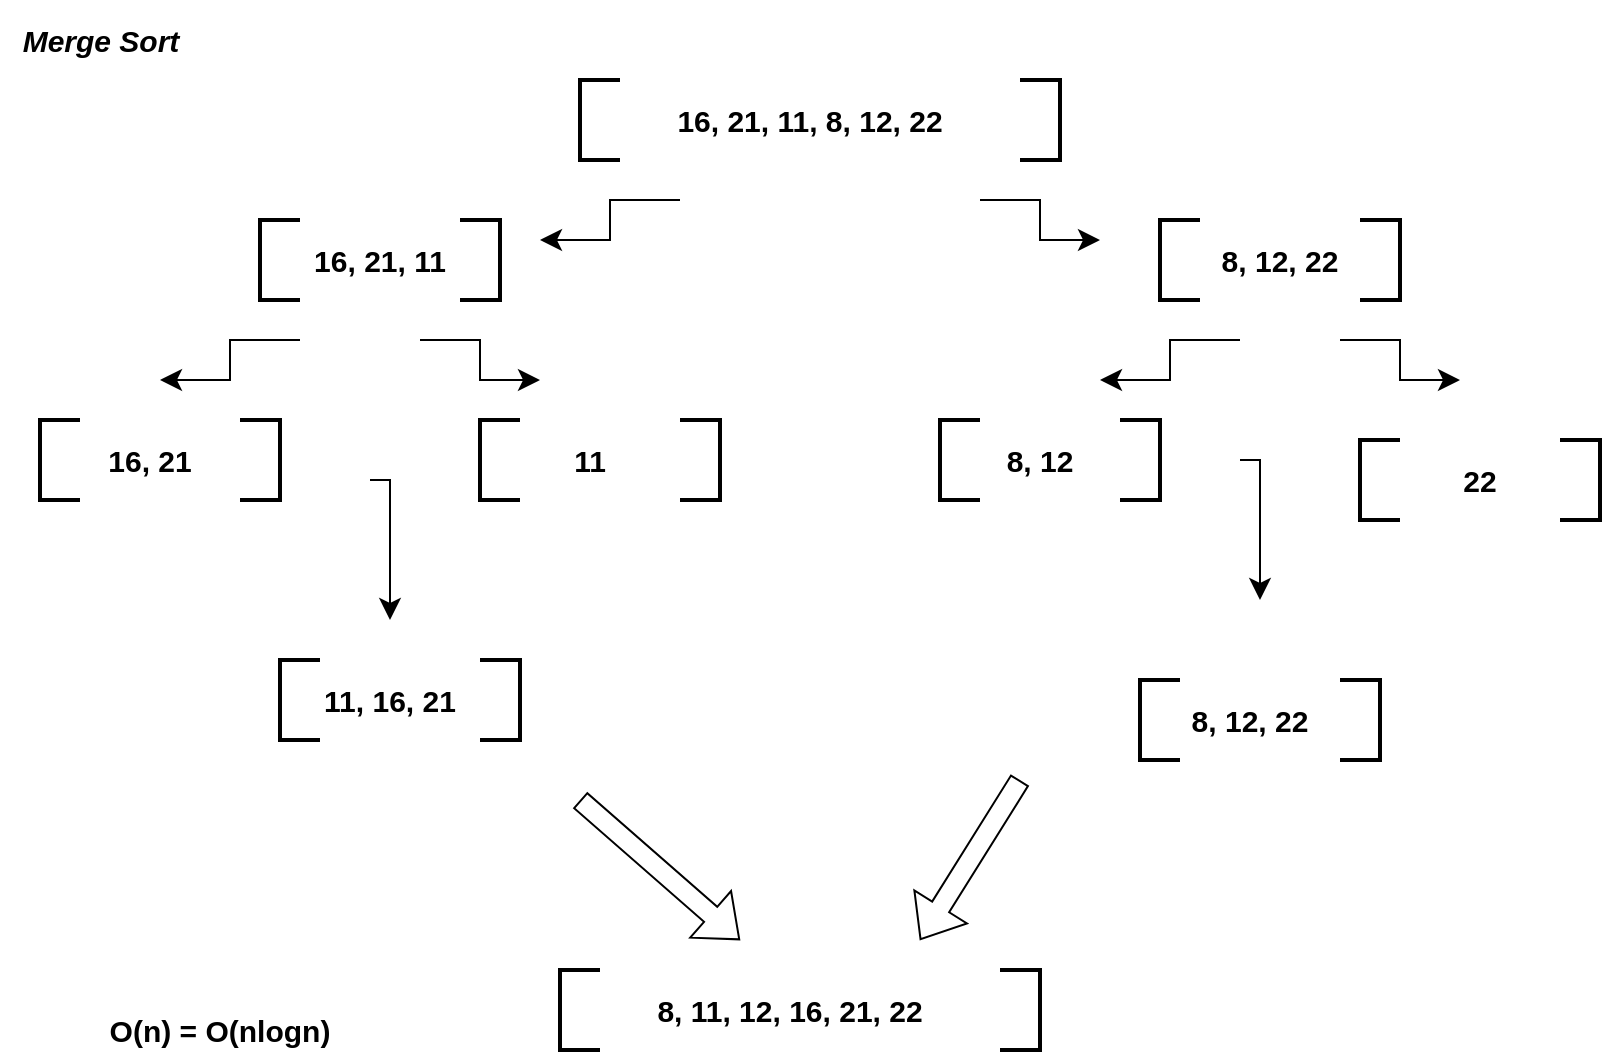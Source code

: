 <mxfile version="20.8.16" type="device"><diagram name="Sayfa -1" id="0NwBNkcAgXDTkqENDWNm"><mxGraphModel dx="1036" dy="606" grid="1" gridSize="10" guides="1" tooltips="1" connect="1" arrows="1" fold="1" page="1" pageScale="1" pageWidth="827" pageHeight="1169" math="0" shadow="0"><root><mxCell id="0"/><mxCell id="1" parent="0"/><mxCell id="YmeoxjmXSTu0Lz4l6qHf-2" value="" style="strokeWidth=2;html=1;shape=mxgraph.flowchart.annotation_1;align=left;pointerEvents=1;" vertex="1" parent="1"><mxGeometry x="300" y="40" width="20" height="40" as="geometry"/></mxCell><mxCell id="YmeoxjmXSTu0Lz4l6qHf-3" value="" style="strokeWidth=2;html=1;shape=mxgraph.flowchart.annotation_1;align=left;pointerEvents=1;direction=west;" vertex="1" parent="1"><mxGeometry x="520" y="40" width="20" height="40" as="geometry"/></mxCell><mxCell id="YmeoxjmXSTu0Lz4l6qHf-4" value="&lt;span style=&quot;font-size: 15px;&quot;&gt;&lt;b&gt;16, 21, 11, 8, 12, 22&lt;/b&gt;&lt;/span&gt;" style="text;html=1;strokeColor=none;fillColor=none;align=center;verticalAlign=middle;whiteSpace=wrap;rounded=0;" vertex="1" parent="1"><mxGeometry x="300" y="35" width="230" height="50" as="geometry"/></mxCell><mxCell id="YmeoxjmXSTu0Lz4l6qHf-8" value="" style="edgeStyle=elbowEdgeStyle;elbow=horizontal;endArrow=classic;html=1;curved=0;rounded=0;endSize=8;startSize=8;fontSize=15;" edge="1" parent="1"><mxGeometry width="50" height="50" relative="1" as="geometry"><mxPoint x="350" y="100" as="sourcePoint"/><mxPoint x="280" y="120" as="targetPoint"/></mxGeometry></mxCell><mxCell id="YmeoxjmXSTu0Lz4l6qHf-9" value="" style="edgeStyle=elbowEdgeStyle;elbow=horizontal;endArrow=classic;html=1;curved=0;rounded=0;endSize=8;startSize=8;fontSize=15;" edge="1" parent="1"><mxGeometry width="50" height="50" relative="1" as="geometry"><mxPoint x="500" y="100" as="sourcePoint"/><mxPoint x="560" y="120" as="targetPoint"/></mxGeometry></mxCell><mxCell id="YmeoxjmXSTu0Lz4l6qHf-10" value="" style="strokeWidth=2;html=1;shape=mxgraph.flowchart.annotation_1;align=left;pointerEvents=1;" vertex="1" parent="1"><mxGeometry x="140" y="110" width="20" height="40" as="geometry"/></mxCell><mxCell id="YmeoxjmXSTu0Lz4l6qHf-11" value="" style="strokeWidth=2;html=1;shape=mxgraph.flowchart.annotation_1;align=left;pointerEvents=1;direction=west;" vertex="1" parent="1"><mxGeometry x="240" y="110" width="20" height="40" as="geometry"/></mxCell><mxCell id="YmeoxjmXSTu0Lz4l6qHf-12" value="&lt;span style=&quot;font-size: 15px;&quot;&gt;&lt;b&gt;16, 21, 11&lt;/b&gt;&lt;/span&gt;" style="text;html=1;strokeColor=none;fillColor=none;align=center;verticalAlign=middle;whiteSpace=wrap;rounded=0;" vertex="1" parent="1"><mxGeometry x="130" y="110" width="140" height="40" as="geometry"/></mxCell><mxCell id="YmeoxjmXSTu0Lz4l6qHf-16" value="" style="strokeWidth=2;html=1;shape=mxgraph.flowchart.annotation_1;align=left;pointerEvents=1;" vertex="1" parent="1"><mxGeometry x="590" y="110" width="20" height="40" as="geometry"/></mxCell><mxCell id="YmeoxjmXSTu0Lz4l6qHf-17" value="" style="strokeWidth=2;html=1;shape=mxgraph.flowchart.annotation_1;align=left;pointerEvents=1;direction=west;" vertex="1" parent="1"><mxGeometry x="690" y="110" width="20" height="40" as="geometry"/></mxCell><mxCell id="YmeoxjmXSTu0Lz4l6qHf-18" value="&lt;span style=&quot;font-size: 15px;&quot;&gt;&lt;b&gt;8, 12, 22&lt;/b&gt;&lt;/span&gt;" style="text;html=1;strokeColor=none;fillColor=none;align=center;verticalAlign=middle;whiteSpace=wrap;rounded=0;" vertex="1" parent="1"><mxGeometry x="580" y="110" width="140" height="40" as="geometry"/></mxCell><mxCell id="YmeoxjmXSTu0Lz4l6qHf-19" value="" style="edgeStyle=elbowEdgeStyle;elbow=horizontal;endArrow=classic;html=1;curved=0;rounded=0;endSize=8;startSize=8;fontSize=15;" edge="1" parent="1"><mxGeometry width="50" height="50" relative="1" as="geometry"><mxPoint x="160" y="170" as="sourcePoint"/><mxPoint x="90" y="190" as="targetPoint"/></mxGeometry></mxCell><mxCell id="YmeoxjmXSTu0Lz4l6qHf-20" value="" style="edgeStyle=elbowEdgeStyle;elbow=horizontal;endArrow=classic;html=1;curved=0;rounded=0;endSize=8;startSize=8;fontSize=15;" edge="1" parent="1"><mxGeometry width="50" height="50" relative="1" as="geometry"><mxPoint x="220" y="170" as="sourcePoint"/><mxPoint x="280" y="190" as="targetPoint"/></mxGeometry></mxCell><mxCell id="YmeoxjmXSTu0Lz4l6qHf-21" value="" style="edgeStyle=elbowEdgeStyle;elbow=horizontal;endArrow=classic;html=1;curved=0;rounded=0;endSize=8;startSize=8;fontSize=15;" edge="1" parent="1"><mxGeometry width="50" height="50" relative="1" as="geometry"><mxPoint x="680" y="170" as="sourcePoint"/><mxPoint x="740" y="190" as="targetPoint"/></mxGeometry></mxCell><mxCell id="YmeoxjmXSTu0Lz4l6qHf-22" value="" style="edgeStyle=elbowEdgeStyle;elbow=horizontal;endArrow=classic;html=1;curved=0;rounded=0;endSize=8;startSize=8;fontSize=15;" edge="1" parent="1"><mxGeometry width="50" height="50" relative="1" as="geometry"><mxPoint x="630" y="170" as="sourcePoint"/><mxPoint x="560" y="190" as="targetPoint"/></mxGeometry></mxCell><mxCell id="YmeoxjmXSTu0Lz4l6qHf-26" value="" style="strokeWidth=2;html=1;shape=mxgraph.flowchart.annotation_1;align=left;pointerEvents=1;" vertex="1" parent="1"><mxGeometry x="30" y="210" width="20" height="40" as="geometry"/></mxCell><mxCell id="YmeoxjmXSTu0Lz4l6qHf-27" value="" style="strokeWidth=2;html=1;shape=mxgraph.flowchart.annotation_1;align=left;pointerEvents=1;direction=west;" vertex="1" parent="1"><mxGeometry x="130" y="210" width="20" height="40" as="geometry"/></mxCell><mxCell id="YmeoxjmXSTu0Lz4l6qHf-28" value="&lt;span style=&quot;font-size: 15px;&quot;&gt;&lt;b&gt;16, 21&lt;/b&gt;&lt;/span&gt;" style="text;html=1;strokeColor=none;fillColor=none;align=center;verticalAlign=middle;whiteSpace=wrap;rounded=0;" vertex="1" parent="1"><mxGeometry x="20" y="210" width="130" height="40" as="geometry"/></mxCell><mxCell id="YmeoxjmXSTu0Lz4l6qHf-29" value="" style="strokeWidth=2;html=1;shape=mxgraph.flowchart.annotation_1;align=left;pointerEvents=1;" vertex="1" parent="1"><mxGeometry x="250" y="210" width="20" height="40" as="geometry"/></mxCell><mxCell id="YmeoxjmXSTu0Lz4l6qHf-30" value="" style="strokeWidth=2;html=1;shape=mxgraph.flowchart.annotation_1;align=left;pointerEvents=1;direction=west;" vertex="1" parent="1"><mxGeometry x="350" y="210" width="20" height="40" as="geometry"/></mxCell><mxCell id="YmeoxjmXSTu0Lz4l6qHf-31" value="&lt;span style=&quot;font-size: 15px;&quot;&gt;&lt;b&gt;11&lt;/b&gt;&lt;/span&gt;" style="text;html=1;strokeColor=none;fillColor=none;align=center;verticalAlign=middle;whiteSpace=wrap;rounded=0;" vertex="1" parent="1"><mxGeometry x="240" y="210" width="130" height="40" as="geometry"/></mxCell><mxCell id="YmeoxjmXSTu0Lz4l6qHf-32" value="" style="strokeWidth=2;html=1;shape=mxgraph.flowchart.annotation_1;align=left;pointerEvents=1;" vertex="1" parent="1"><mxGeometry x="480" y="210" width="20" height="40" as="geometry"/></mxCell><mxCell id="YmeoxjmXSTu0Lz4l6qHf-33" value="" style="strokeWidth=2;html=1;shape=mxgraph.flowchart.annotation_1;align=left;pointerEvents=1;direction=west;" vertex="1" parent="1"><mxGeometry x="570" y="210" width="20" height="40" as="geometry"/></mxCell><mxCell id="YmeoxjmXSTu0Lz4l6qHf-34" value="&lt;span style=&quot;font-size: 15px;&quot;&gt;&lt;b&gt;8, 12&lt;/b&gt;&lt;/span&gt;" style="text;html=1;strokeColor=none;fillColor=none;align=center;verticalAlign=middle;whiteSpace=wrap;rounded=0;" vertex="1" parent="1"><mxGeometry x="460" y="210" width="140" height="40" as="geometry"/></mxCell><mxCell id="YmeoxjmXSTu0Lz4l6qHf-38" value="" style="strokeWidth=2;html=1;shape=mxgraph.flowchart.annotation_1;align=left;pointerEvents=1;" vertex="1" parent="1"><mxGeometry x="690" y="220" width="20" height="40" as="geometry"/></mxCell><mxCell id="YmeoxjmXSTu0Lz4l6qHf-39" value="" style="strokeWidth=2;html=1;shape=mxgraph.flowchart.annotation_1;align=left;pointerEvents=1;direction=west;" vertex="1" parent="1"><mxGeometry x="790" y="220" width="20" height="40" as="geometry"/></mxCell><mxCell id="YmeoxjmXSTu0Lz4l6qHf-40" value="&lt;span style=&quot;font-size: 15px;&quot;&gt;&lt;b&gt;22&lt;/b&gt;&lt;/span&gt;" style="text;html=1;strokeColor=none;fillColor=none;align=center;verticalAlign=middle;whiteSpace=wrap;rounded=0;" vertex="1" parent="1"><mxGeometry x="690" y="220" width="120" height="40" as="geometry"/></mxCell><mxCell id="YmeoxjmXSTu0Lz4l6qHf-41" value="&lt;i&gt;Merge Sort&lt;/i&gt;" style="text;strokeColor=none;fillColor=none;html=1;fontSize=15;fontStyle=1;verticalAlign=middle;align=center;" vertex="1" parent="1"><mxGeometry x="10" width="100" height="40" as="geometry"/></mxCell><mxCell id="YmeoxjmXSTu0Lz4l6qHf-42" value="" style="edgeStyle=segmentEdgeStyle;endArrow=classic;html=1;curved=0;rounded=0;endSize=8;startSize=8;fontSize=15;" edge="1" parent="1"><mxGeometry width="50" height="50" relative="1" as="geometry"><mxPoint x="195" y="240" as="sourcePoint"/><mxPoint x="205" y="310" as="targetPoint"/></mxGeometry></mxCell><mxCell id="YmeoxjmXSTu0Lz4l6qHf-43" value="" style="edgeStyle=segmentEdgeStyle;endArrow=classic;html=1;curved=0;rounded=0;endSize=8;startSize=8;fontSize=15;" edge="1" parent="1"><mxGeometry width="50" height="50" relative="1" as="geometry"><mxPoint x="630" y="230" as="sourcePoint"/><mxPoint x="640" y="300" as="targetPoint"/></mxGeometry></mxCell><mxCell id="YmeoxjmXSTu0Lz4l6qHf-44" value="" style="strokeWidth=2;html=1;shape=mxgraph.flowchart.annotation_1;align=left;pointerEvents=1;" vertex="1" parent="1"><mxGeometry x="150" y="330" width="20" height="40" as="geometry"/></mxCell><mxCell id="YmeoxjmXSTu0Lz4l6qHf-45" value="" style="strokeWidth=2;html=1;shape=mxgraph.flowchart.annotation_1;align=left;pointerEvents=1;direction=west;" vertex="1" parent="1"><mxGeometry x="250" y="330" width="20" height="40" as="geometry"/></mxCell><mxCell id="YmeoxjmXSTu0Lz4l6qHf-46" value="&lt;span style=&quot;font-size: 15px;&quot;&gt;&lt;b&gt;11, 16, 21&lt;/b&gt;&lt;/span&gt;" style="text;html=1;strokeColor=none;fillColor=none;align=center;verticalAlign=middle;whiteSpace=wrap;rounded=0;" vertex="1" parent="1"><mxGeometry x="140" y="330" width="130" height="40" as="geometry"/></mxCell><mxCell id="YmeoxjmXSTu0Lz4l6qHf-47" value="" style="strokeWidth=2;html=1;shape=mxgraph.flowchart.annotation_1;align=left;pointerEvents=1;" vertex="1" parent="1"><mxGeometry x="580" y="340" width="20" height="40" as="geometry"/></mxCell><mxCell id="YmeoxjmXSTu0Lz4l6qHf-48" value="" style="strokeWidth=2;html=1;shape=mxgraph.flowchart.annotation_1;align=left;pointerEvents=1;direction=west;" vertex="1" parent="1"><mxGeometry x="680" y="340" width="20" height="40" as="geometry"/></mxCell><mxCell id="YmeoxjmXSTu0Lz4l6qHf-49" value="&lt;span style=&quot;font-size: 15px;&quot;&gt;&lt;b&gt;8, 12, 22&lt;/b&gt;&lt;/span&gt;" style="text;html=1;strokeColor=none;fillColor=none;align=center;verticalAlign=middle;whiteSpace=wrap;rounded=0;" vertex="1" parent="1"><mxGeometry x="570" y="340" width="130" height="40" as="geometry"/></mxCell><mxCell id="YmeoxjmXSTu0Lz4l6qHf-50" value="" style="shape=flexArrow;endArrow=classic;html=1;rounded=0;fontSize=15;" edge="1" parent="1"><mxGeometry width="50" height="50" relative="1" as="geometry"><mxPoint x="300" y="400" as="sourcePoint"/><mxPoint x="380" y="470" as="targetPoint"/></mxGeometry></mxCell><mxCell id="YmeoxjmXSTu0Lz4l6qHf-51" value="" style="shape=flexArrow;endArrow=classic;html=1;rounded=0;fontSize=15;" edge="1" parent="1"><mxGeometry width="50" height="50" relative="1" as="geometry"><mxPoint x="520" y="390" as="sourcePoint"/><mxPoint x="470" y="470" as="targetPoint"/></mxGeometry></mxCell><mxCell id="YmeoxjmXSTu0Lz4l6qHf-52" value="" style="strokeWidth=2;html=1;shape=mxgraph.flowchart.annotation_1;align=left;pointerEvents=1;" vertex="1" parent="1"><mxGeometry x="290" y="485" width="20" height="40" as="geometry"/></mxCell><mxCell id="YmeoxjmXSTu0Lz4l6qHf-53" value="" style="strokeWidth=2;html=1;shape=mxgraph.flowchart.annotation_1;align=left;pointerEvents=1;direction=west;" vertex="1" parent="1"><mxGeometry x="510" y="485" width="20" height="40" as="geometry"/></mxCell><mxCell id="YmeoxjmXSTu0Lz4l6qHf-54" value="&lt;span style=&quot;font-size: 15px;&quot;&gt;&lt;b&gt;8, 11, 12, 16, 21, 22&lt;/b&gt;&lt;/span&gt;" style="text;html=1;strokeColor=none;fillColor=none;align=center;verticalAlign=middle;whiteSpace=wrap;rounded=0;" vertex="1" parent="1"><mxGeometry x="290" y="480" width="230" height="50" as="geometry"/></mxCell><mxCell id="YmeoxjmXSTu0Lz4l6qHf-55" value="&lt;b&gt;O(n) = O(nlogn)&lt;/b&gt;" style="text;html=1;strokeColor=none;fillColor=none;align=center;verticalAlign=middle;whiteSpace=wrap;rounded=0;fontSize=15;" vertex="1" parent="1"><mxGeometry x="50" y="500" width="140" height="30" as="geometry"/></mxCell></root></mxGraphModel></diagram></mxfile>